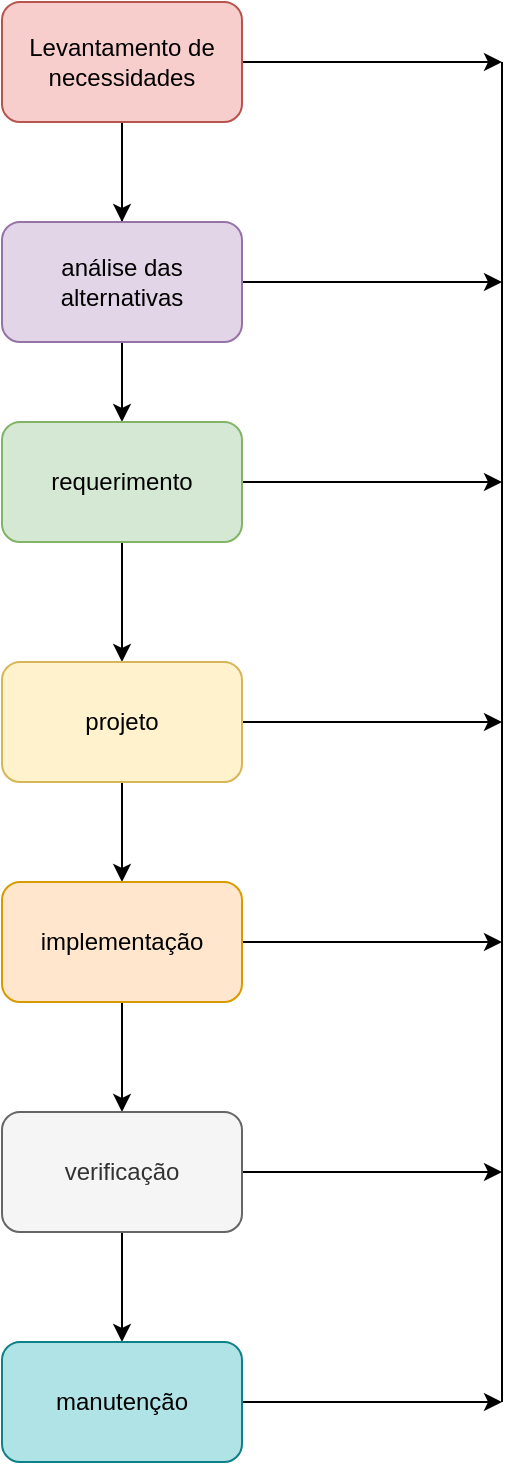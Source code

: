 <mxfile version="21.1.4" type="github">
  <diagram name="Página-1" id="WWqpD9CL6zhd6dJ4Jtha">
    <mxGraphModel dx="794" dy="705" grid="1" gridSize="10" guides="1" tooltips="1" connect="1" arrows="1" fold="1" page="1" pageScale="1" pageWidth="827" pageHeight="1169" math="0" shadow="0">
      <root>
        <mxCell id="0" />
        <mxCell id="1" parent="0" />
        <mxCell id="5Sv67f4gUYZvEAF9gc20-8" style="edgeStyle=orthogonalEdgeStyle;rounded=0;orthogonalLoop=1;jettySize=auto;html=1;entryX=0.5;entryY=0.333;entryDx=0;entryDy=0;entryPerimeter=0;" edge="1" parent="1" source="5Sv67f4gUYZvEAF9gc20-1" target="5Sv67f4gUYZvEAF9gc20-2">
          <mxGeometry relative="1" as="geometry" />
        </mxCell>
        <mxCell id="5Sv67f4gUYZvEAF9gc20-14" style="edgeStyle=orthogonalEdgeStyle;rounded=0;orthogonalLoop=1;jettySize=auto;html=1;" edge="1" parent="1" source="5Sv67f4gUYZvEAF9gc20-1" target="5Sv67f4gUYZvEAF9gc20-2">
          <mxGeometry relative="1" as="geometry" />
        </mxCell>
        <mxCell id="5Sv67f4gUYZvEAF9gc20-20" style="edgeStyle=orthogonalEdgeStyle;rounded=0;orthogonalLoop=1;jettySize=auto;html=1;" edge="1" parent="1" source="5Sv67f4gUYZvEAF9gc20-1">
          <mxGeometry relative="1" as="geometry">
            <mxPoint x="260" y="30" as="targetPoint" />
          </mxGeometry>
        </mxCell>
        <mxCell id="5Sv67f4gUYZvEAF9gc20-1" value="Levantamento de necessidades" style="rounded=1;whiteSpace=wrap;html=1;fillColor=#f8cecc;strokeColor=#b85450;" vertex="1" parent="1">
          <mxGeometry x="10" width="120" height="60" as="geometry" />
        </mxCell>
        <mxCell id="5Sv67f4gUYZvEAF9gc20-9" style="edgeStyle=orthogonalEdgeStyle;rounded=0;orthogonalLoop=1;jettySize=auto;html=1;" edge="1" parent="1" source="5Sv67f4gUYZvEAF9gc20-2" target="5Sv67f4gUYZvEAF9gc20-3">
          <mxGeometry relative="1" as="geometry" />
        </mxCell>
        <mxCell id="5Sv67f4gUYZvEAF9gc20-19" style="edgeStyle=orthogonalEdgeStyle;rounded=0;orthogonalLoop=1;jettySize=auto;html=1;" edge="1" parent="1" source="5Sv67f4gUYZvEAF9gc20-2">
          <mxGeometry relative="1" as="geometry">
            <mxPoint x="260" y="140" as="targetPoint" />
          </mxGeometry>
        </mxCell>
        <mxCell id="5Sv67f4gUYZvEAF9gc20-2" value="análise das alternativas" style="rounded=1;whiteSpace=wrap;html=1;fillColor=#e1d5e7;strokeColor=#9673a6;" vertex="1" parent="1">
          <mxGeometry x="10" y="110" width="120" height="60" as="geometry" />
        </mxCell>
        <mxCell id="5Sv67f4gUYZvEAF9gc20-10" style="edgeStyle=orthogonalEdgeStyle;rounded=0;orthogonalLoop=1;jettySize=auto;html=1;" edge="1" parent="1" source="5Sv67f4gUYZvEAF9gc20-3" target="5Sv67f4gUYZvEAF9gc20-4">
          <mxGeometry relative="1" as="geometry" />
        </mxCell>
        <mxCell id="5Sv67f4gUYZvEAF9gc20-18" style="edgeStyle=orthogonalEdgeStyle;rounded=0;orthogonalLoop=1;jettySize=auto;html=1;" edge="1" parent="1" source="5Sv67f4gUYZvEAF9gc20-3">
          <mxGeometry relative="1" as="geometry">
            <mxPoint x="260" y="240" as="targetPoint" />
          </mxGeometry>
        </mxCell>
        <mxCell id="5Sv67f4gUYZvEAF9gc20-3" value="requerimento" style="rounded=1;whiteSpace=wrap;html=1;fillColor=#d5e8d4;strokeColor=#82b366;" vertex="1" parent="1">
          <mxGeometry x="10" y="210" width="120" height="60" as="geometry" />
        </mxCell>
        <mxCell id="5Sv67f4gUYZvEAF9gc20-11" style="edgeStyle=orthogonalEdgeStyle;rounded=0;orthogonalLoop=1;jettySize=auto;html=1;" edge="1" parent="1" source="5Sv67f4gUYZvEAF9gc20-4" target="5Sv67f4gUYZvEAF9gc20-5">
          <mxGeometry relative="1" as="geometry" />
        </mxCell>
        <mxCell id="5Sv67f4gUYZvEAF9gc20-17" style="edgeStyle=orthogonalEdgeStyle;rounded=0;orthogonalLoop=1;jettySize=auto;html=1;" edge="1" parent="1" source="5Sv67f4gUYZvEAF9gc20-4">
          <mxGeometry relative="1" as="geometry">
            <mxPoint x="260" y="360" as="targetPoint" />
          </mxGeometry>
        </mxCell>
        <mxCell id="5Sv67f4gUYZvEAF9gc20-4" value="projeto" style="rounded=1;whiteSpace=wrap;html=1;fillColor=#fff2cc;strokeColor=#d6b656;" vertex="1" parent="1">
          <mxGeometry x="10" y="330" width="120" height="60" as="geometry" />
        </mxCell>
        <mxCell id="5Sv67f4gUYZvEAF9gc20-12" style="edgeStyle=orthogonalEdgeStyle;rounded=0;orthogonalLoop=1;jettySize=auto;html=1;" edge="1" parent="1" source="5Sv67f4gUYZvEAF9gc20-5" target="5Sv67f4gUYZvEAF9gc20-6">
          <mxGeometry relative="1" as="geometry" />
        </mxCell>
        <mxCell id="5Sv67f4gUYZvEAF9gc20-21" style="edgeStyle=orthogonalEdgeStyle;rounded=0;orthogonalLoop=1;jettySize=auto;html=1;" edge="1" parent="1" source="5Sv67f4gUYZvEAF9gc20-5">
          <mxGeometry relative="1" as="geometry">
            <mxPoint x="260" y="470" as="targetPoint" />
          </mxGeometry>
        </mxCell>
        <mxCell id="5Sv67f4gUYZvEAF9gc20-5" value="implementação" style="rounded=1;whiteSpace=wrap;html=1;fillColor=#ffe6cc;strokeColor=#d79b00;" vertex="1" parent="1">
          <mxGeometry x="10" y="440" width="120" height="60" as="geometry" />
        </mxCell>
        <mxCell id="5Sv67f4gUYZvEAF9gc20-13" style="edgeStyle=orthogonalEdgeStyle;rounded=0;orthogonalLoop=1;jettySize=auto;html=1;entryX=0.5;entryY=0;entryDx=0;entryDy=0;" edge="1" parent="1" source="5Sv67f4gUYZvEAF9gc20-6" target="5Sv67f4gUYZvEAF9gc20-7">
          <mxGeometry relative="1" as="geometry" />
        </mxCell>
        <mxCell id="5Sv67f4gUYZvEAF9gc20-22" style="edgeStyle=orthogonalEdgeStyle;rounded=0;orthogonalLoop=1;jettySize=auto;html=1;" edge="1" parent="1" source="5Sv67f4gUYZvEAF9gc20-6">
          <mxGeometry relative="1" as="geometry">
            <mxPoint x="260" y="585" as="targetPoint" />
          </mxGeometry>
        </mxCell>
        <mxCell id="5Sv67f4gUYZvEAF9gc20-6" value="verificação" style="rounded=1;whiteSpace=wrap;html=1;fillColor=#f5f5f5;fontColor=#333333;strokeColor=#666666;" vertex="1" parent="1">
          <mxGeometry x="10" y="555" width="120" height="60" as="geometry" />
        </mxCell>
        <mxCell id="5Sv67f4gUYZvEAF9gc20-23" style="edgeStyle=orthogonalEdgeStyle;rounded=0;orthogonalLoop=1;jettySize=auto;html=1;" edge="1" parent="1" source="5Sv67f4gUYZvEAF9gc20-7">
          <mxGeometry relative="1" as="geometry">
            <mxPoint x="260" y="700" as="targetPoint" />
          </mxGeometry>
        </mxCell>
        <mxCell id="5Sv67f4gUYZvEAF9gc20-7" value="manutenção" style="rounded=1;whiteSpace=wrap;html=1;fillColor=#b0e3e6;strokeColor=#0e8088;" vertex="1" parent="1">
          <mxGeometry x="10" y="670" width="120" height="60" as="geometry" />
        </mxCell>
        <mxCell id="5Sv67f4gUYZvEAF9gc20-16" value="" style="endArrow=none;html=1;rounded=0;" edge="1" parent="1">
          <mxGeometry width="50" height="50" relative="1" as="geometry">
            <mxPoint x="260" y="700" as="sourcePoint" />
            <mxPoint x="260" y="30" as="targetPoint" />
            <Array as="points" />
          </mxGeometry>
        </mxCell>
      </root>
    </mxGraphModel>
  </diagram>
</mxfile>
